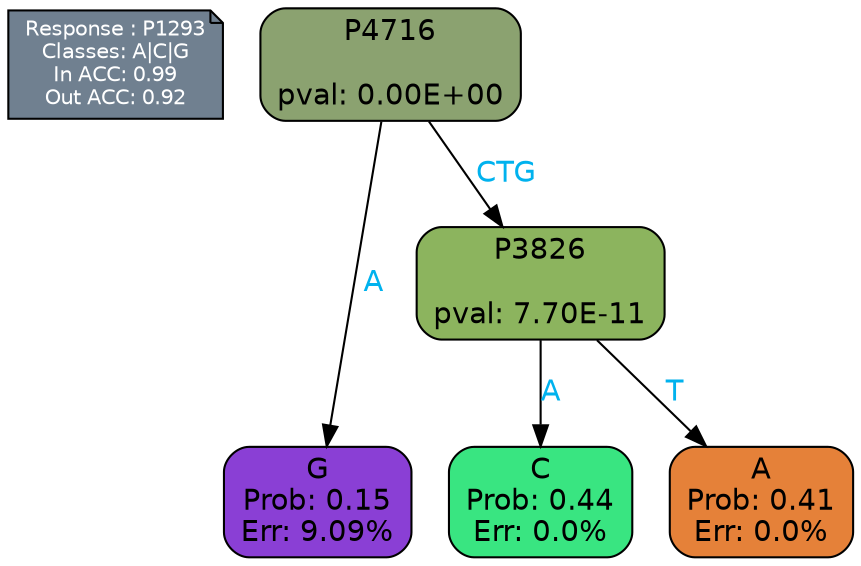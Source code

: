 digraph Tree {
node [shape=box, style="filled, rounded", color="black", fontname=helvetica] ;
graph [ranksep=equally, splines=polylines, bgcolor=transparent, dpi=600] ;
edge [fontname=helvetica] ;
LEGEND [label="Response : P1293
Classes: A|C|G
In ACC: 0.99
Out ACC: 0.92
",shape=note,align=left,style=filled,fillcolor="slategray",fontcolor="white",fontsize=10];1 [label="P4716

pval: 0.00E+00", fillcolor="#8ba270"] ;
2 [label="G
Prob: 0.15
Err: 9.09%", fillcolor="#8a3fd5"] ;
3 [label="P3826

pval: 7.70E-11", fillcolor="#8cb45e"] ;
4 [label="C
Prob: 0.44
Err: 0.0%", fillcolor="#39e581"] ;
5 [label="A
Prob: 0.41
Err: 0.0%", fillcolor="#e58139"] ;
1 -> 2 [label="A",fontcolor=deepskyblue2] ;
1 -> 3 [label="CTG",fontcolor=deepskyblue2] ;
3 -> 4 [label="A",fontcolor=deepskyblue2] ;
3 -> 5 [label="T",fontcolor=deepskyblue2] ;
{rank = same; 2;4;5;}{rank = same; LEGEND;1;}}
